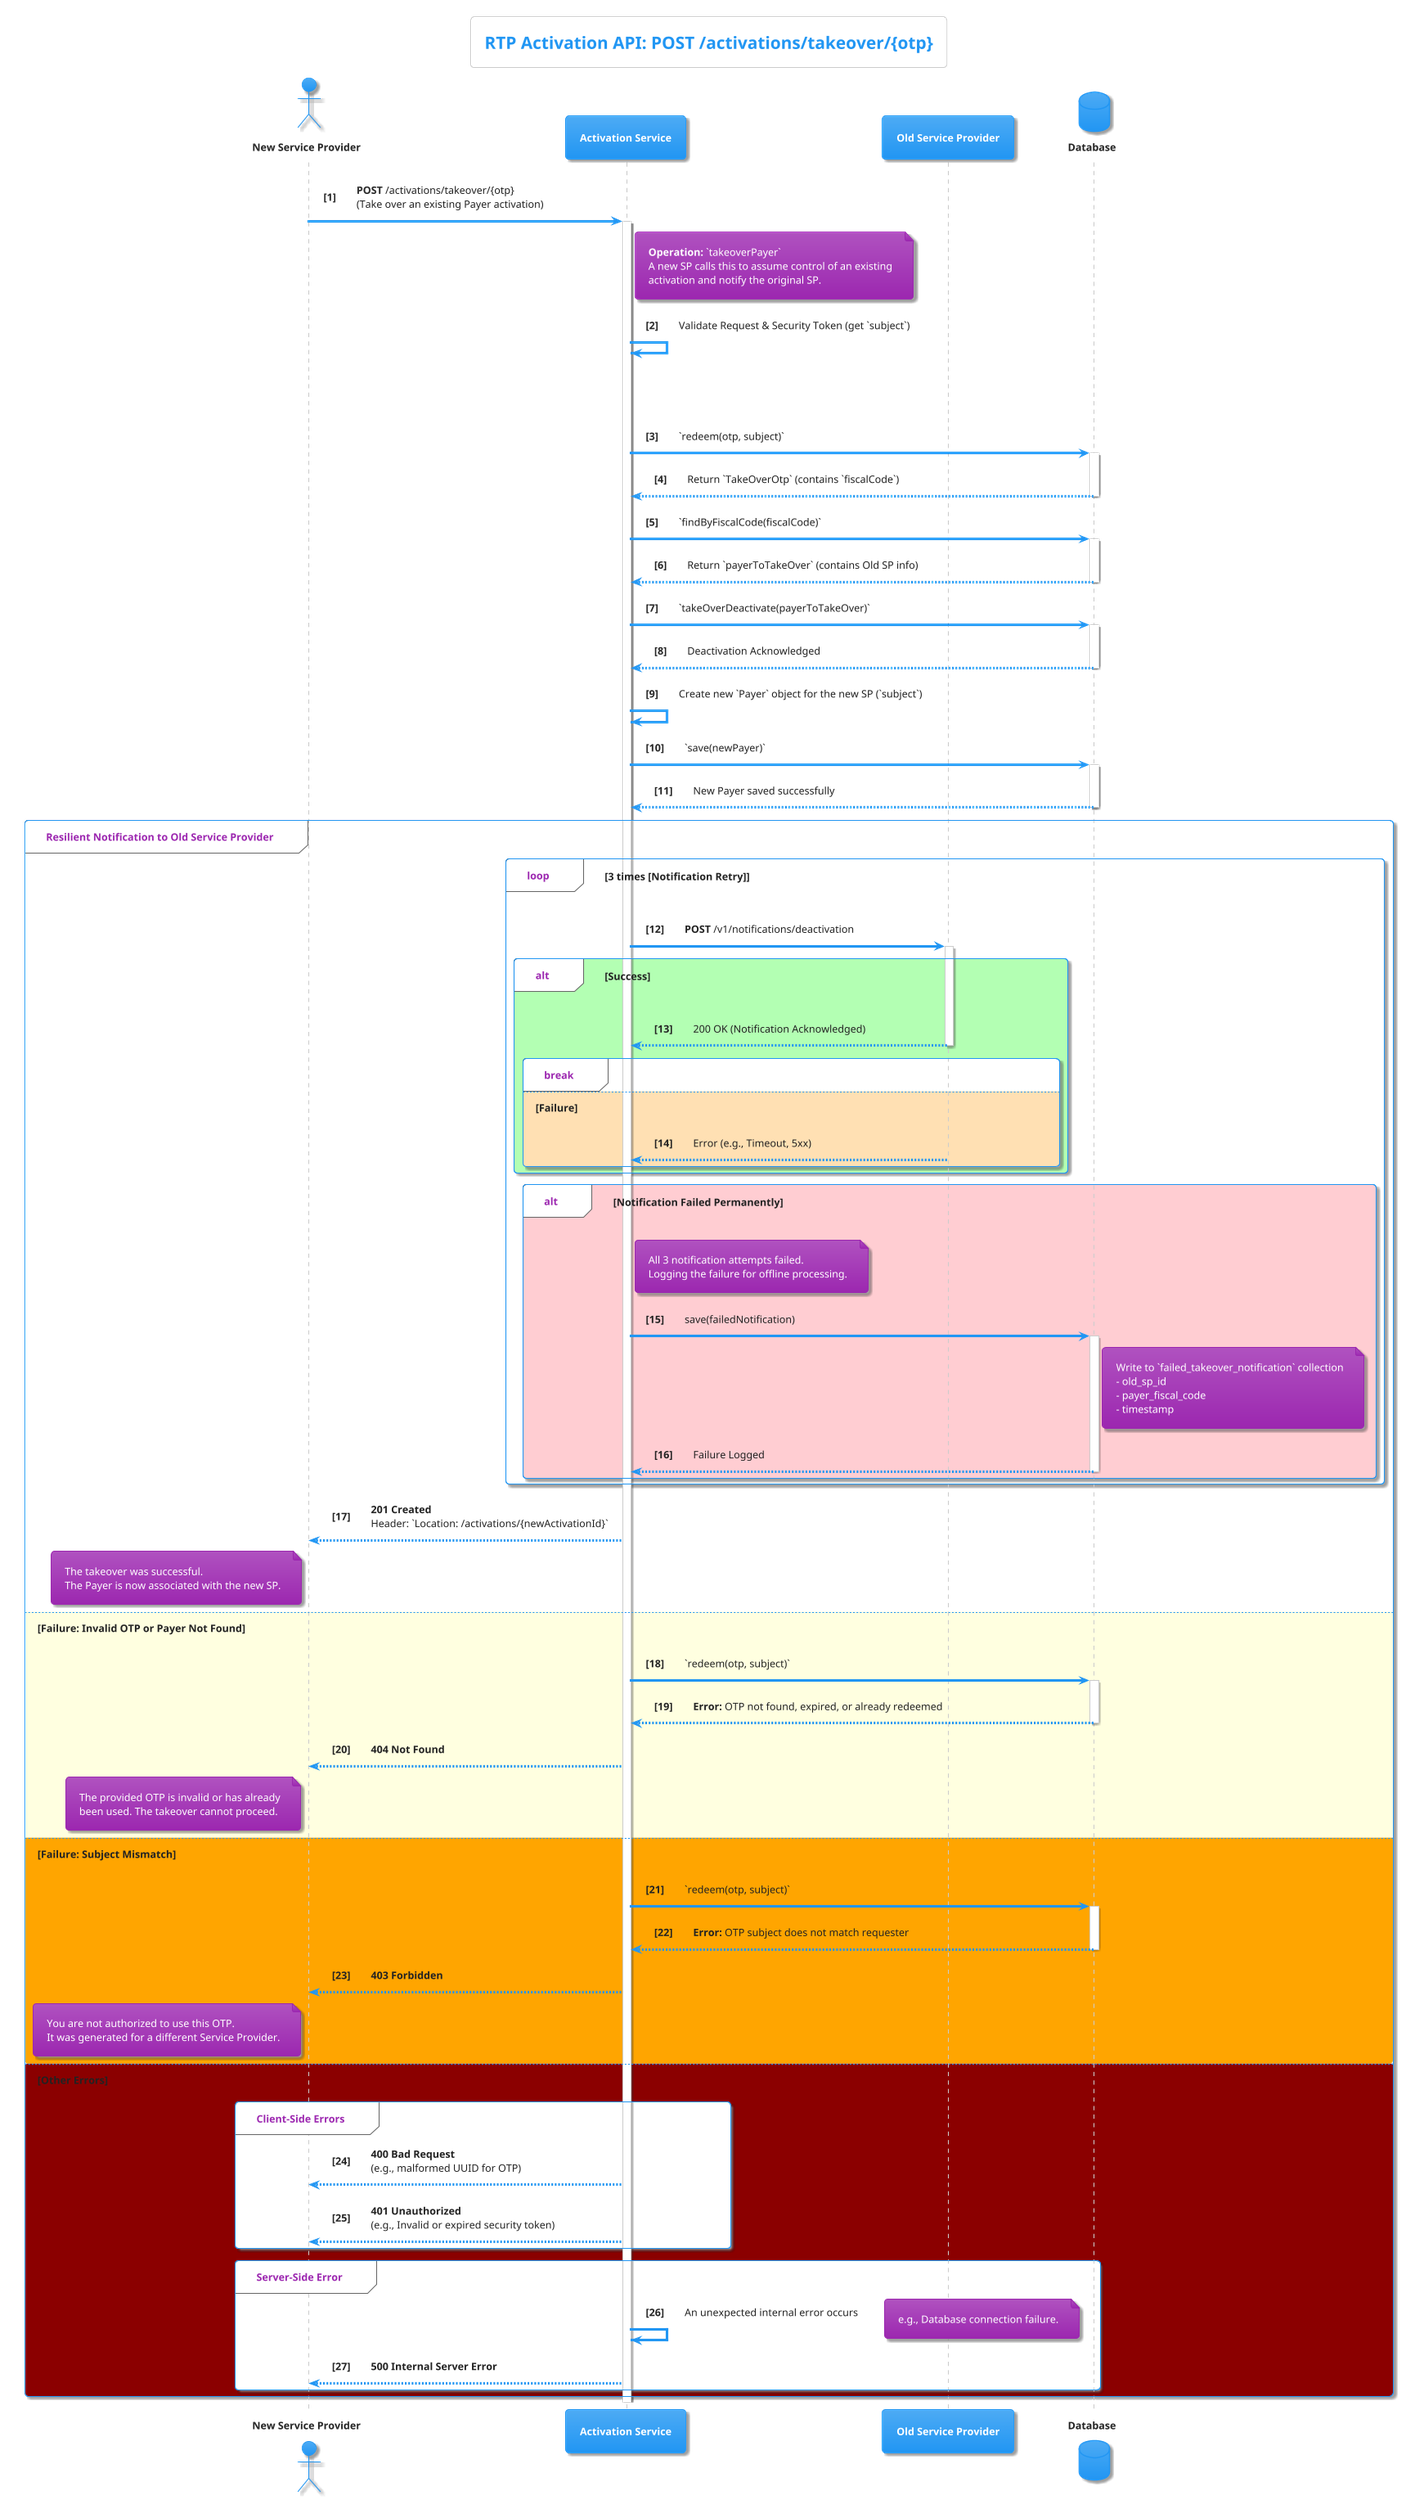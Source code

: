 @startuml
' PlantUML Diagram for RTP Payer Takeover API with Resilient Notification
' Title: Unified RTP Takeover Sequence Diagram
' Version: 3.0.0
' Description: This diagram shows the takeover process, including a resilient
'              notification mechanism with retries and a DB log for failures.

!theme materia

title RTP Activation API: POST /activations/takeover/{otp}

actor "**New Service Provider**" as NewSP
participant "**Activation Service**" as AS
participant "**Old Service Provider**" as OldSP
database "**Database**" as DB

autonumber "<b>[0]"

NewSP -> AS: **POST** /activations/takeover/{otp}\n(Take over an existing Payer activation)
activate AS

note right of AS
  **Operation:** `takeoverPayer`
  A new SP calls this to assume control of an existing
  activation and notify the original SP.
end note

AS -> AS: Validate Request & Security Token (get `subject`)

alt #palegreen **Success Case: Takeover Complete**

    AS -> DB: `redeem(otp, subject)`
    activate DB
    DB --> AS: Return `TakeOverOtp` (contains `fiscalCode`)
    deactivate DB

    AS -> DB: `findByFiscalCode(fiscalCode)`
    activate DB
    DB --> AS: Return `payerToTakeOver` (contains Old SP info)
    deactivate DB

    AS -> DB: `takeOverDeactivate(payerToTakeOver)`
    activate DB
    DB --> AS: Deactivation Acknowledged
    deactivate DB

    AS -> AS: Create new `Payer` object for the new SP (`subject`)
    
    AS -> DB: `save(newPayer)`
    activate DB
    DB --> AS: New Payer saved successfully
    deactivate DB

    ' ==========================================================
    ' New Section: Resilient Notification Logic
    ' ==========================================================
    group Resilient Notification to Old Service Provider
    
        loop 3 times [Notification Retry]
            AS -> OldSP: **POST** /v1/notifications/deactivation
            activate OldSP
            
            alt #b3ffb3 Success
                OldSP --> AS: 200 OK (Notification Acknowledged)
                deactivate OldSP
                break
            else #ffe0b3 Failure
                OldSP --> AS: Error (e.g., Timeout, 5xx)
                deactivate OldSP
            end
        end
        
        alt #ffcdd2 Notification Failed Permanently
            note right of AS
                All 3 notification attempts failed.
                Logging the failure for offline processing.
            end note
            
            AS -> DB: save(failedNotification)
            activate DB
            note right of DB
                Write to `failed_takeover_notification` collection
                - old_sp_id
                - payer_fiscal_code
                - timestamp
            end note
            DB --> AS: Failure Logged
            deactivate DB
        end
    end

    AS --> NewSP: **201 Created**\nHeader: `Location: /activations/{newActivationId}`
    note left of NewSP
        The takeover was successful.
        The Payer is now associated with the new SP.
    end note

else #lightyellow **Failure: Invalid OTP or Payer Not Found**

    AS -> DB: `redeem(otp, subject)`
    activate DB
    DB --> AS: **Error:** OTP not found, expired, or already redeemed
    deactivate DB

    AS --> NewSP: **404 Not Found**
    note left of NewSP
        The provided OTP is invalid or has already
        been used. The takeover cannot proceed.
    end note

else #orange **Failure: Subject Mismatch**

    AS -> DB: `redeem(otp, subject)`
    activate DB
    DB --> AS: **Error:** OTP subject does not match requester
    deactivate DB

    AS --> NewSP: **403 Forbidden**
    note left of NewSP
        You are not authorized to use this OTP.
        It was generated for a different Service Provider.
    end note

else #darkred **Other Errors**

    group Client-Side Errors
        AS --> NewSP: **400 Bad Request**\n(e.g., malformed UUID for OTP)
        AS --> NewSP: **401 Unauthorized**\n(e.g., Invalid or expired security token)
    end group

    group Server-Side Error
        AS -> AS: An unexpected internal error occurs
        note right
            e.g., Database connection failure.
        end note
        AS --> NewSP: **500 Internal Server Error**
    end group

end

deactivate AS
@enduml
